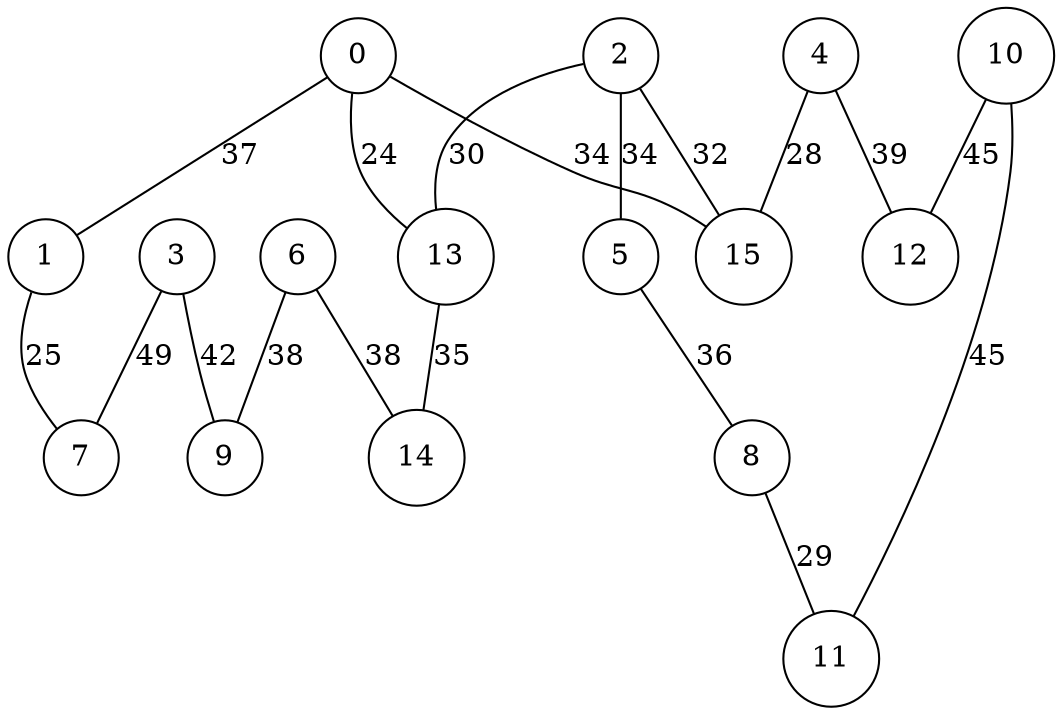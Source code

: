 graph qubit_interaction_graph {
    node [shape=circle];
    0 -- 13 [label=24];
    0 -- 15 [label=34];
    0 -- 1 [label=37];
    1 -- 7 [label=25];
    2 -- 15 [label=32];
    2 -- 13 [label=30];
    2 -- 5 [label=34];
    3 -- 9 [label=42];
    3 -- 7 [label=49];
    4 -- 12 [label=39];
    4 -- 15 [label=28];
    5 -- 8 [label=36];
    6 -- 9 [label=38];
    6 -- 14 [label=38];
    8 -- 11 [label=29];
    10 -- 11 [label=45];
    10 -- 12 [label=45];
    13 -- 14 [label=35];
}